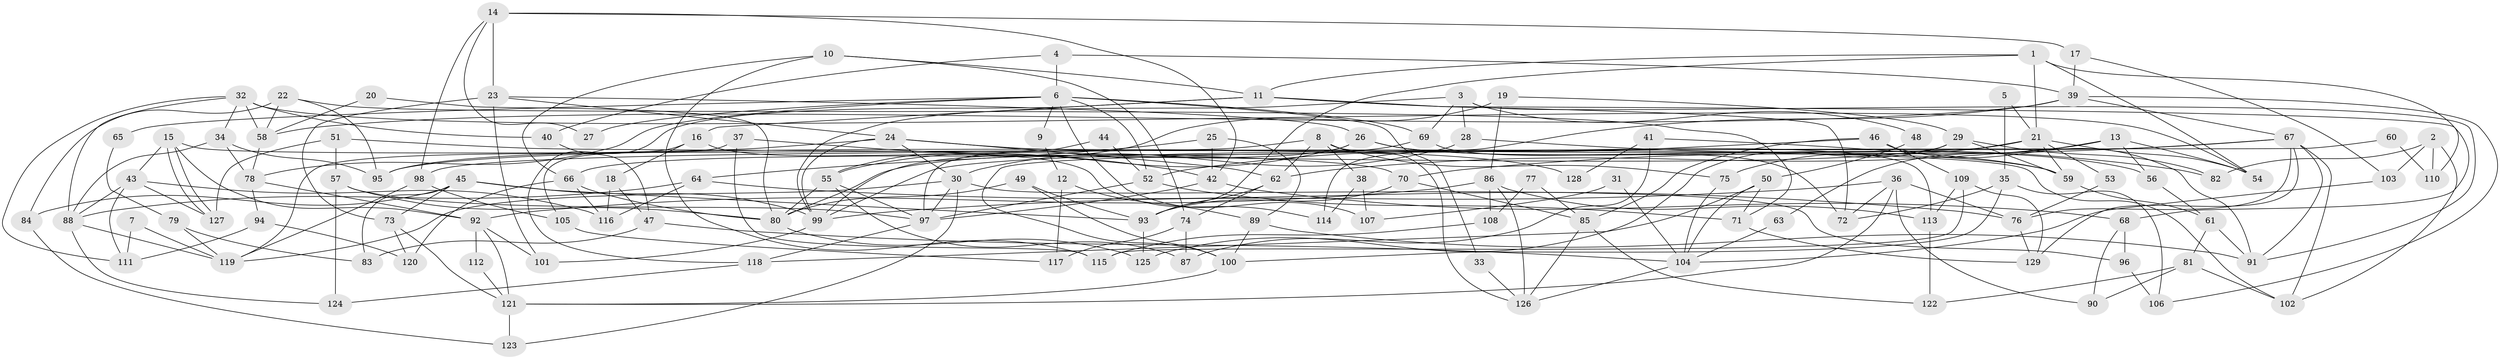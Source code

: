 // coarse degree distribution, {5: 0.19540229885057472, 4: 0.1839080459770115, 3: 0.1724137931034483, 2: 0.12643678160919541, 11: 0.022988505747126436, 8: 0.04597701149425287, 7: 0.11494252873563218, 6: 0.09195402298850575, 10: 0.022988505747126436, 9: 0.022988505747126436}
// Generated by graph-tools (version 1.1) at 2025/41/03/06/25 10:41:59]
// undirected, 129 vertices, 258 edges
graph export_dot {
graph [start="1"]
  node [color=gray90,style=filled];
  1;
  2;
  3;
  4;
  5;
  6;
  7;
  8;
  9;
  10;
  11;
  12;
  13;
  14;
  15;
  16;
  17;
  18;
  19;
  20;
  21;
  22;
  23;
  24;
  25;
  26;
  27;
  28;
  29;
  30;
  31;
  32;
  33;
  34;
  35;
  36;
  37;
  38;
  39;
  40;
  41;
  42;
  43;
  44;
  45;
  46;
  47;
  48;
  49;
  50;
  51;
  52;
  53;
  54;
  55;
  56;
  57;
  58;
  59;
  60;
  61;
  62;
  63;
  64;
  65;
  66;
  67;
  68;
  69;
  70;
  71;
  72;
  73;
  74;
  75;
  76;
  77;
  78;
  79;
  80;
  81;
  82;
  83;
  84;
  85;
  86;
  87;
  88;
  89;
  90;
  91;
  92;
  93;
  94;
  95;
  96;
  97;
  98;
  99;
  100;
  101;
  102;
  103;
  104;
  105;
  106;
  107;
  108;
  109;
  110;
  111;
  112;
  113;
  114;
  115;
  116;
  117;
  118;
  119;
  120;
  121;
  122;
  123;
  124;
  125;
  126;
  127;
  128;
  129;
  1 -- 21;
  1 -- 11;
  1 -- 54;
  1 -- 93;
  1 -- 110;
  2 -- 82;
  2 -- 102;
  2 -- 103;
  2 -- 110;
  3 -- 99;
  3 -- 69;
  3 -- 28;
  3 -- 48;
  3 -- 91;
  4 -- 6;
  4 -- 39;
  4 -- 40;
  5 -- 21;
  5 -- 35;
  6 -- 52;
  6 -- 78;
  6 -- 9;
  6 -- 27;
  6 -- 33;
  6 -- 65;
  6 -- 69;
  6 -- 107;
  7 -- 119;
  7 -- 111;
  8 -- 126;
  8 -- 75;
  8 -- 38;
  8 -- 62;
  8 -- 98;
  8 -- 113;
  9 -- 12;
  10 -- 11;
  10 -- 66;
  10 -- 74;
  10 -- 115;
  11 -- 72;
  11 -- 68;
  11 -- 16;
  11 -- 118;
  12 -- 117;
  12 -- 89;
  13 -- 62;
  13 -- 54;
  13 -- 56;
  13 -- 63;
  14 -- 42;
  14 -- 23;
  14 -- 17;
  14 -- 27;
  14 -- 98;
  15 -- 127;
  15 -- 127;
  15 -- 92;
  15 -- 43;
  15 -- 102;
  16 -- 18;
  16 -- 105;
  16 -- 114;
  17 -- 39;
  17 -- 103;
  18 -- 116;
  18 -- 47;
  19 -- 55;
  19 -- 86;
  19 -- 29;
  20 -- 80;
  20 -- 58;
  21 -- 54;
  21 -- 95;
  21 -- 53;
  21 -- 59;
  21 -- 75;
  22 -- 84;
  22 -- 71;
  22 -- 58;
  22 -- 95;
  23 -- 24;
  23 -- 73;
  23 -- 26;
  23 -- 101;
  24 -- 62;
  24 -- 95;
  24 -- 30;
  24 -- 99;
  24 -- 128;
  25 -- 42;
  25 -- 64;
  25 -- 89;
  26 -- 59;
  26 -- 55;
  26 -- 56;
  26 -- 99;
  28 -- 30;
  28 -- 82;
  29 -- 59;
  29 -- 66;
  29 -- 82;
  29 -- 125;
  30 -- 119;
  30 -- 96;
  30 -- 97;
  30 -- 123;
  31 -- 107;
  31 -- 104;
  32 -- 88;
  32 -- 58;
  32 -- 34;
  32 -- 40;
  32 -- 54;
  32 -- 111;
  33 -- 126;
  34 -- 88;
  34 -- 78;
  34 -- 95;
  35 -- 100;
  35 -- 72;
  35 -- 106;
  36 -- 99;
  36 -- 76;
  36 -- 72;
  36 -- 90;
  36 -- 121;
  37 -- 115;
  37 -- 42;
  37 -- 119;
  38 -- 114;
  38 -- 107;
  39 -- 58;
  39 -- 67;
  39 -- 106;
  39 -- 114;
  40 -- 47;
  41 -- 59;
  41 -- 87;
  41 -- 128;
  42 -- 97;
  42 -- 68;
  43 -- 127;
  43 -- 88;
  43 -- 111;
  43 -- 116;
  44 -- 52;
  44 -- 97;
  45 -- 93;
  45 -- 99;
  45 -- 73;
  45 -- 83;
  45 -- 84;
  46 -- 91;
  46 -- 52;
  46 -- 85;
  46 -- 109;
  47 -- 104;
  47 -- 83;
  48 -- 50;
  49 -- 100;
  49 -- 93;
  49 -- 80;
  50 -- 118;
  50 -- 104;
  50 -- 71;
  51 -- 57;
  51 -- 70;
  51 -- 127;
  52 -- 97;
  52 -- 71;
  53 -- 76;
  55 -- 97;
  55 -- 80;
  55 -- 87;
  56 -- 61;
  57 -- 80;
  57 -- 124;
  57 -- 97;
  58 -- 78;
  59 -- 61;
  60 -- 100;
  60 -- 110;
  61 -- 91;
  61 -- 81;
  62 -- 93;
  62 -- 74;
  63 -- 104;
  64 -- 116;
  64 -- 88;
  64 -- 76;
  65 -- 79;
  66 -- 80;
  66 -- 116;
  66 -- 120;
  67 -- 99;
  67 -- 76;
  67 -- 70;
  67 -- 91;
  67 -- 102;
  67 -- 129;
  68 -- 96;
  68 -- 90;
  69 -- 80;
  69 -- 72;
  70 -- 93;
  70 -- 85;
  71 -- 129;
  73 -- 120;
  73 -- 121;
  74 -- 87;
  74 -- 117;
  75 -- 104;
  76 -- 129;
  77 -- 108;
  77 -- 85;
  78 -- 92;
  78 -- 94;
  79 -- 119;
  79 -- 83;
  80 -- 125;
  81 -- 102;
  81 -- 90;
  81 -- 122;
  84 -- 123;
  85 -- 122;
  85 -- 126;
  86 -- 113;
  86 -- 92;
  86 -- 108;
  86 -- 126;
  88 -- 119;
  88 -- 124;
  89 -- 91;
  89 -- 100;
  92 -- 101;
  92 -- 121;
  92 -- 112;
  93 -- 125;
  94 -- 111;
  94 -- 120;
  96 -- 106;
  97 -- 118;
  98 -- 105;
  98 -- 119;
  99 -- 101;
  100 -- 121;
  103 -- 104;
  104 -- 126;
  105 -- 117;
  108 -- 115;
  109 -- 113;
  109 -- 115;
  109 -- 129;
  112 -- 121;
  113 -- 122;
  118 -- 124;
  121 -- 123;
}

